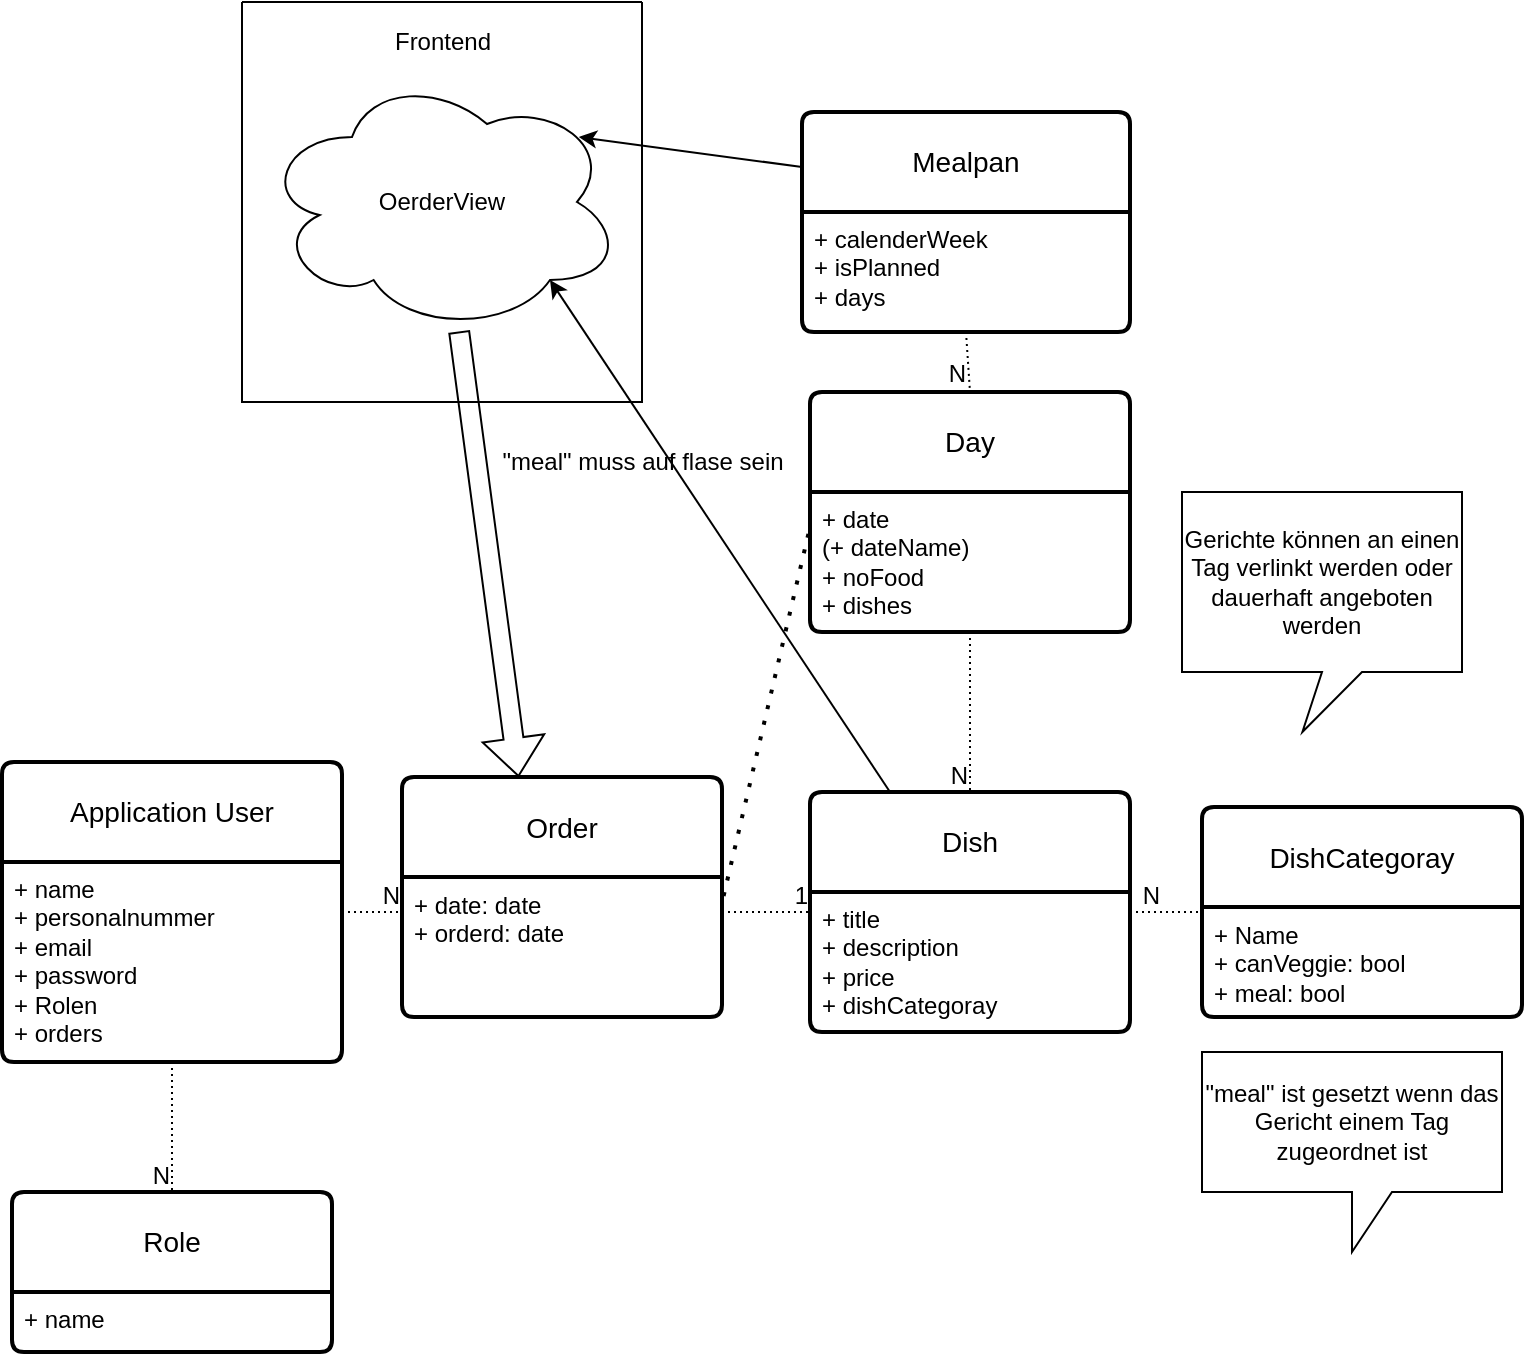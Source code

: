 <mxfile version="22.1.18" type="device">
  <diagram name="Seite-1" id="-oiyD1ErW6IM80D44xzI">
    <mxGraphModel dx="1687" dy="1024" grid="1" gridSize="10" guides="1" tooltips="1" connect="1" arrows="1" fold="1" page="1" pageScale="1" pageWidth="827" pageHeight="1169" math="0" shadow="0">
      <root>
        <mxCell id="0" />
        <mxCell id="1" parent="0" />
        <mxCell id="B-cs-kjj54bmsKe5fscL-1" value="Application User" style="swimlane;childLayout=stackLayout;horizontal=1;startSize=50;horizontalStack=0;rounded=1;fontSize=14;fontStyle=0;strokeWidth=2;resizeParent=0;resizeLast=1;shadow=0;dashed=0;align=center;arcSize=4;whiteSpace=wrap;html=1;" vertex="1" parent="1">
          <mxGeometry x="40" y="415" width="170" height="150" as="geometry" />
        </mxCell>
        <mxCell id="B-cs-kjj54bmsKe5fscL-2" value="+ name&lt;br&gt;+ personalnummer&lt;br&gt;+ email&lt;br&gt;+ password&lt;br&gt;+ Rolen&lt;br&gt;+ orders" style="align=left;strokeColor=none;fillColor=none;spacingLeft=4;fontSize=12;verticalAlign=top;resizable=0;rotatable=0;part=1;html=1;" vertex="1" parent="B-cs-kjj54bmsKe5fscL-1">
          <mxGeometry y="50" width="170" height="100" as="geometry" />
        </mxCell>
        <mxCell id="B-cs-kjj54bmsKe5fscL-6" value="Role" style="swimlane;childLayout=stackLayout;horizontal=1;startSize=50;horizontalStack=0;rounded=1;fontSize=14;fontStyle=0;strokeWidth=2;resizeParent=0;resizeLast=1;shadow=0;dashed=0;align=center;arcSize=4;whiteSpace=wrap;html=1;" vertex="1" parent="1">
          <mxGeometry x="45" y="630" width="160" height="80" as="geometry" />
        </mxCell>
        <mxCell id="B-cs-kjj54bmsKe5fscL-7" value="+ name" style="align=left;strokeColor=none;fillColor=none;spacingLeft=4;fontSize=12;verticalAlign=top;resizable=0;rotatable=0;part=1;html=1;" vertex="1" parent="B-cs-kjj54bmsKe5fscL-6">
          <mxGeometry y="50" width="160" height="30" as="geometry" />
        </mxCell>
        <mxCell id="B-cs-kjj54bmsKe5fscL-13" value="Mealpan" style="swimlane;childLayout=stackLayout;horizontal=1;startSize=50;horizontalStack=0;rounded=1;fontSize=14;fontStyle=0;strokeWidth=2;resizeParent=0;resizeLast=1;shadow=0;dashed=0;align=center;arcSize=4;whiteSpace=wrap;html=1;" vertex="1" parent="1">
          <mxGeometry x="440" y="90" width="164" height="110" as="geometry" />
        </mxCell>
        <mxCell id="B-cs-kjj54bmsKe5fscL-14" value="+ calenderWeek&lt;br&gt;+ isPlanned&lt;br&gt;+ days" style="align=left;strokeColor=none;fillColor=none;spacingLeft=4;fontSize=12;verticalAlign=top;resizable=0;rotatable=0;part=1;html=1;" vertex="1" parent="B-cs-kjj54bmsKe5fscL-13">
          <mxGeometry y="50" width="164" height="60" as="geometry" />
        </mxCell>
        <mxCell id="B-cs-kjj54bmsKe5fscL-15" value="Day" style="swimlane;childLayout=stackLayout;horizontal=1;startSize=50;horizontalStack=0;rounded=1;fontSize=14;fontStyle=0;strokeWidth=2;resizeParent=0;resizeLast=1;shadow=0;dashed=0;align=center;arcSize=4;whiteSpace=wrap;html=1;" vertex="1" parent="1">
          <mxGeometry x="444" y="230" width="160" height="120" as="geometry" />
        </mxCell>
        <mxCell id="B-cs-kjj54bmsKe5fscL-16" value="+ date&lt;br&gt;(+ dateName)&lt;br&gt;+ noFood&lt;br&gt;+ dishes" style="align=left;strokeColor=none;fillColor=none;spacingLeft=4;fontSize=12;verticalAlign=top;resizable=0;rotatable=0;part=1;html=1;" vertex="1" parent="B-cs-kjj54bmsKe5fscL-15">
          <mxGeometry y="50" width="160" height="70" as="geometry" />
        </mxCell>
        <mxCell id="B-cs-kjj54bmsKe5fscL-17" value="" style="endArrow=none;html=1;rounded=0;dashed=1;dashPattern=1 2;exitX=0.5;exitY=1;exitDx=0;exitDy=0;entryX=0.5;entryY=0;entryDx=0;entryDy=0;" edge="1" parent="1" source="B-cs-kjj54bmsKe5fscL-14" target="B-cs-kjj54bmsKe5fscL-15">
          <mxGeometry relative="1" as="geometry">
            <mxPoint x="400" y="440" as="sourcePoint" />
            <mxPoint x="560" y="440" as="targetPoint" />
          </mxGeometry>
        </mxCell>
        <mxCell id="B-cs-kjj54bmsKe5fscL-18" value="N" style="resizable=0;html=1;whiteSpace=wrap;align=right;verticalAlign=bottom;" connectable="0" vertex="1" parent="B-cs-kjj54bmsKe5fscL-17">
          <mxGeometry x="1" relative="1" as="geometry" />
        </mxCell>
        <mxCell id="B-cs-kjj54bmsKe5fscL-19" value="Dish" style="swimlane;childLayout=stackLayout;horizontal=1;startSize=50;horizontalStack=0;rounded=1;fontSize=14;fontStyle=0;strokeWidth=2;resizeParent=0;resizeLast=1;shadow=0;dashed=0;align=center;arcSize=4;whiteSpace=wrap;html=1;" vertex="1" parent="1">
          <mxGeometry x="444" y="430" width="160" height="120" as="geometry" />
        </mxCell>
        <mxCell id="B-cs-kjj54bmsKe5fscL-20" value="+ title&lt;br&gt;+ description&lt;br&gt;+ price&lt;br&gt;+ dishCategoray" style="align=left;strokeColor=none;fillColor=none;spacingLeft=4;fontSize=12;verticalAlign=top;resizable=0;rotatable=0;part=1;html=1;" vertex="1" parent="B-cs-kjj54bmsKe5fscL-19">
          <mxGeometry y="50" width="160" height="70" as="geometry" />
        </mxCell>
        <mxCell id="B-cs-kjj54bmsKe5fscL-21" value="" style="endArrow=none;html=1;rounded=0;dashed=1;dashPattern=1 2;exitX=0.5;exitY=1;exitDx=0;exitDy=0;entryX=0.5;entryY=0;entryDx=0;entryDy=0;" edge="1" parent="1" source="B-cs-kjj54bmsKe5fscL-16" target="B-cs-kjj54bmsKe5fscL-19">
          <mxGeometry relative="1" as="geometry">
            <mxPoint x="400" y="440" as="sourcePoint" />
            <mxPoint x="560" y="440" as="targetPoint" />
          </mxGeometry>
        </mxCell>
        <mxCell id="B-cs-kjj54bmsKe5fscL-22" value="N" style="resizable=0;html=1;whiteSpace=wrap;align=right;verticalAlign=bottom;" connectable="0" vertex="1" parent="B-cs-kjj54bmsKe5fscL-21">
          <mxGeometry x="1" relative="1" as="geometry" />
        </mxCell>
        <mxCell id="B-cs-kjj54bmsKe5fscL-23" value="DishCategoray" style="swimlane;childLayout=stackLayout;horizontal=1;startSize=50;horizontalStack=0;rounded=1;fontSize=14;fontStyle=0;strokeWidth=2;resizeParent=0;resizeLast=1;shadow=0;dashed=0;align=center;arcSize=4;whiteSpace=wrap;html=1;" vertex="1" parent="1">
          <mxGeometry x="640" y="437.5" width="160" height="105" as="geometry" />
        </mxCell>
        <mxCell id="B-cs-kjj54bmsKe5fscL-24" value="+ Name&lt;br&gt;+ canVeggie: bool&lt;br&gt;+ meal: bool" style="align=left;strokeColor=none;fillColor=none;spacingLeft=4;fontSize=12;verticalAlign=top;resizable=0;rotatable=0;part=1;html=1;" vertex="1" parent="B-cs-kjj54bmsKe5fscL-23">
          <mxGeometry y="50" width="160" height="55" as="geometry" />
        </mxCell>
        <mxCell id="B-cs-kjj54bmsKe5fscL-25" value="" style="endArrow=none;html=1;rounded=0;dashed=1;dashPattern=1 2;" edge="1" parent="1" source="B-cs-kjj54bmsKe5fscL-19" target="B-cs-kjj54bmsKe5fscL-23">
          <mxGeometry relative="1" as="geometry">
            <mxPoint x="480" y="440" as="sourcePoint" />
            <mxPoint x="640" y="440" as="targetPoint" />
          </mxGeometry>
        </mxCell>
        <mxCell id="B-cs-kjj54bmsKe5fscL-26" value="N" style="resizable=0;html=1;whiteSpace=wrap;align=right;verticalAlign=bottom;" connectable="0" vertex="1" parent="B-cs-kjj54bmsKe5fscL-25">
          <mxGeometry x="1" relative="1" as="geometry">
            <mxPoint x="-20" as="offset" />
          </mxGeometry>
        </mxCell>
        <mxCell id="B-cs-kjj54bmsKe5fscL-28" value="" style="endArrow=none;html=1;rounded=0;dashed=1;dashPattern=1 2;exitX=1;exitY=0.25;exitDx=0;exitDy=0;entryX=0;entryY=0.25;entryDx=0;entryDy=0;" edge="1" parent="1" source="B-cs-kjj54bmsKe5fscL-2" target="B-cs-kjj54bmsKe5fscL-42">
          <mxGeometry relative="1" as="geometry">
            <mxPoint x="290" y="800" as="sourcePoint" />
            <mxPoint x="330" y="465" as="targetPoint" />
          </mxGeometry>
        </mxCell>
        <mxCell id="B-cs-kjj54bmsKe5fscL-29" value="N" style="resizable=0;html=1;whiteSpace=wrap;align=right;verticalAlign=bottom;" connectable="0" vertex="1" parent="B-cs-kjj54bmsKe5fscL-28">
          <mxGeometry x="1" relative="1" as="geometry">
            <mxPoint as="offset" />
          </mxGeometry>
        </mxCell>
        <mxCell id="B-cs-kjj54bmsKe5fscL-39" value="" style="endArrow=none;html=1;rounded=0;dashed=1;dashPattern=1 2;exitX=0.5;exitY=1;exitDx=0;exitDy=0;entryX=0.5;entryY=0;entryDx=0;entryDy=0;" edge="1" parent="1" source="B-cs-kjj54bmsKe5fscL-2" target="B-cs-kjj54bmsKe5fscL-6">
          <mxGeometry relative="1" as="geometry">
            <mxPoint x="290" y="440" as="sourcePoint" />
            <mxPoint x="450" y="440" as="targetPoint" />
          </mxGeometry>
        </mxCell>
        <mxCell id="B-cs-kjj54bmsKe5fscL-40" value="N" style="resizable=0;html=1;whiteSpace=wrap;align=right;verticalAlign=bottom;" connectable="0" vertex="1" parent="B-cs-kjj54bmsKe5fscL-39">
          <mxGeometry x="1" relative="1" as="geometry" />
        </mxCell>
        <mxCell id="B-cs-kjj54bmsKe5fscL-41" value="Order" style="swimlane;childLayout=stackLayout;horizontal=1;startSize=50;horizontalStack=0;rounded=1;fontSize=14;fontStyle=0;strokeWidth=2;resizeParent=0;resizeLast=1;shadow=0;dashed=0;align=center;arcSize=4;whiteSpace=wrap;html=1;" vertex="1" parent="1">
          <mxGeometry x="240" y="422.5" width="160" height="120" as="geometry" />
        </mxCell>
        <mxCell id="B-cs-kjj54bmsKe5fscL-42" value="+ date: date&lt;br&gt;+ orderd: date" style="align=left;strokeColor=none;fillColor=none;spacingLeft=4;fontSize=12;verticalAlign=top;resizable=0;rotatable=0;part=1;html=1;" vertex="1" parent="B-cs-kjj54bmsKe5fscL-41">
          <mxGeometry y="50" width="160" height="70" as="geometry" />
        </mxCell>
        <mxCell id="B-cs-kjj54bmsKe5fscL-43" value="" style="endArrow=none;html=1;rounded=0;dashed=1;dashPattern=1 2;exitX=1;exitY=0.25;exitDx=0;exitDy=0;entryX=0;entryY=0.5;entryDx=0;entryDy=0;" edge="1" parent="1" source="B-cs-kjj54bmsKe5fscL-42" target="B-cs-kjj54bmsKe5fscL-19">
          <mxGeometry relative="1" as="geometry">
            <mxPoint x="290" y="440" as="sourcePoint" />
            <mxPoint x="450" y="440" as="targetPoint" />
          </mxGeometry>
        </mxCell>
        <mxCell id="B-cs-kjj54bmsKe5fscL-44" value="1" style="resizable=0;html=1;whiteSpace=wrap;align=right;verticalAlign=bottom;" connectable="0" vertex="1" parent="B-cs-kjj54bmsKe5fscL-43">
          <mxGeometry x="1" relative="1" as="geometry" />
        </mxCell>
        <mxCell id="B-cs-kjj54bmsKe5fscL-45" value="Gerichte können an einen Tag verlinkt werden oder dauerhaft angeboten werden" style="shape=callout;whiteSpace=wrap;html=1;perimeter=calloutPerimeter;position2=0.43;" vertex="1" parent="1">
          <mxGeometry x="630" y="280" width="140" height="120" as="geometry" />
        </mxCell>
        <mxCell id="B-cs-kjj54bmsKe5fscL-46" value="&quot;meal&quot; ist gesetzt wenn das Gericht einem Tag zugeordnet ist" style="shape=callout;whiteSpace=wrap;html=1;perimeter=calloutPerimeter;" vertex="1" parent="1">
          <mxGeometry x="640" y="560" width="150" height="100" as="geometry" />
        </mxCell>
        <mxCell id="B-cs-kjj54bmsKe5fscL-51" value="OerderView" style="ellipse;shape=cloud;whiteSpace=wrap;html=1;align=center;" vertex="1" parent="1">
          <mxGeometry x="170" y="70" width="180" height="130" as="geometry" />
        </mxCell>
        <mxCell id="B-cs-kjj54bmsKe5fscL-56" value="&quot;meal&quot; muss auf flase sein" style="text;html=1;align=center;verticalAlign=middle;resizable=0;points=[];autosize=1;strokeColor=none;fillColor=none;" vertex="1" parent="1">
          <mxGeometry x="280" y="250" width="160" height="30" as="geometry" />
        </mxCell>
        <mxCell id="B-cs-kjj54bmsKe5fscL-58" value="" style="endArrow=classic;html=1;rounded=0;entryX=0.8;entryY=0.8;entryDx=0;entryDy=0;entryPerimeter=0;exitX=0.25;exitY=0;exitDx=0;exitDy=0;" edge="1" parent="1" source="B-cs-kjj54bmsKe5fscL-19" target="B-cs-kjj54bmsKe5fscL-51">
          <mxGeometry width="50" height="50" relative="1" as="geometry">
            <mxPoint x="490" y="410" as="sourcePoint" />
            <mxPoint x="540" y="360" as="targetPoint" />
          </mxGeometry>
        </mxCell>
        <mxCell id="B-cs-kjj54bmsKe5fscL-59" value="" style="endArrow=classic;html=1;rounded=0;entryX=0.88;entryY=0.25;entryDx=0;entryDy=0;entryPerimeter=0;exitX=0;exitY=0.25;exitDx=0;exitDy=0;" edge="1" parent="1" source="B-cs-kjj54bmsKe5fscL-13" target="B-cs-kjj54bmsKe5fscL-51">
          <mxGeometry width="50" height="50" relative="1" as="geometry">
            <mxPoint x="490" y="410" as="sourcePoint" />
            <mxPoint x="540" y="360" as="targetPoint" />
          </mxGeometry>
        </mxCell>
        <mxCell id="B-cs-kjj54bmsKe5fscL-60" value="" style="shape=flexArrow;endArrow=classic;html=1;rounded=0;" edge="1" parent="1" source="B-cs-kjj54bmsKe5fscL-51">
          <mxGeometry width="50" height="50" relative="1" as="geometry">
            <mxPoint x="-48.3" y="232.6" as="sourcePoint" />
            <mxPoint x="298.3" y="422.5" as="targetPoint" />
          </mxGeometry>
        </mxCell>
        <mxCell id="B-cs-kjj54bmsKe5fscL-61" value="" style="swimlane;startSize=0;" vertex="1" parent="1">
          <mxGeometry x="160" y="35" width="200" height="200" as="geometry" />
        </mxCell>
        <mxCell id="B-cs-kjj54bmsKe5fscL-62" value="Frontend" style="text;html=1;align=center;verticalAlign=middle;resizable=0;points=[];autosize=1;strokeColor=none;fillColor=none;" vertex="1" parent="B-cs-kjj54bmsKe5fscL-61">
          <mxGeometry x="65" y="5" width="70" height="30" as="geometry" />
        </mxCell>
        <mxCell id="B-cs-kjj54bmsKe5fscL-64" value="" style="endArrow=none;dashed=1;html=1;dashPattern=1 3;strokeWidth=2;rounded=0;exitX=1.005;exitY=0.136;exitDx=0;exitDy=0;exitPerimeter=0;entryX=0;entryY=0.25;entryDx=0;entryDy=0;" edge="1" parent="1" source="B-cs-kjj54bmsKe5fscL-42" target="B-cs-kjj54bmsKe5fscL-16">
          <mxGeometry width="50" height="50" relative="1" as="geometry">
            <mxPoint x="490" y="320" as="sourcePoint" />
            <mxPoint x="540" y="270" as="targetPoint" />
          </mxGeometry>
        </mxCell>
      </root>
    </mxGraphModel>
  </diagram>
</mxfile>
